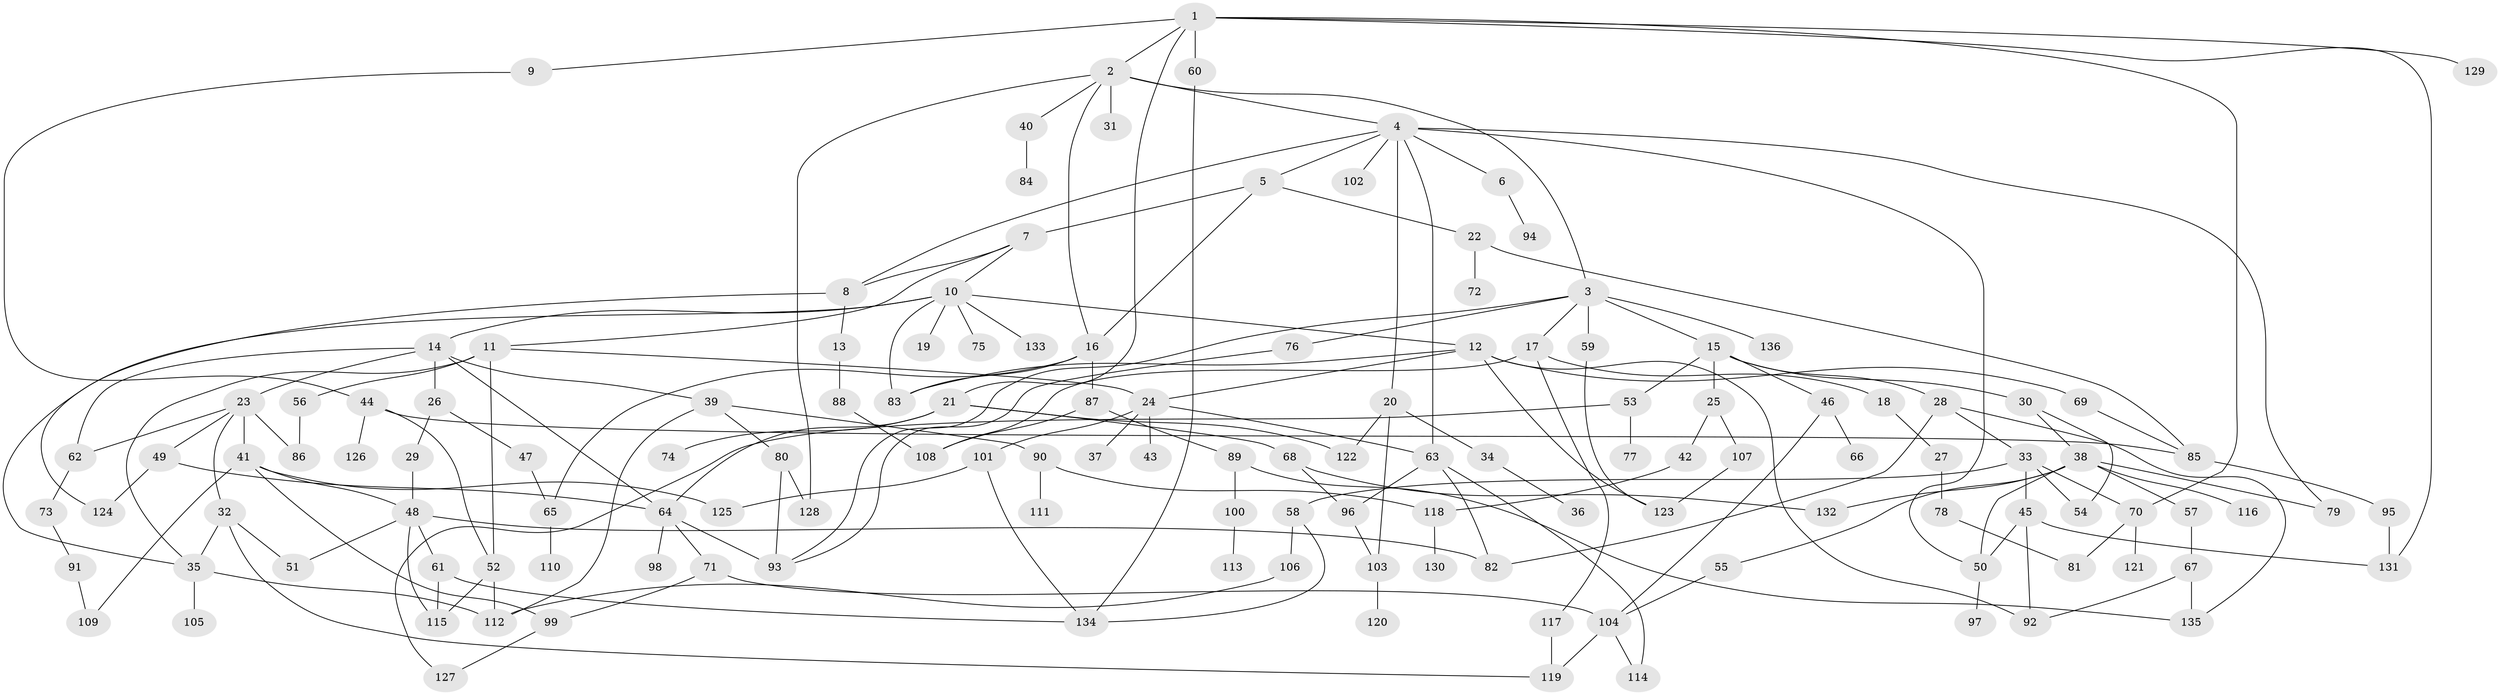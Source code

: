// coarse degree distribution, {8: 0.03409090909090909, 7: 0.07954545454545454, 5: 0.09090909090909091, 2: 0.20454545454545456, 4: 0.125, 6: 0.045454545454545456, 1: 0.22727272727272727, 9: 0.011363636363636364, 3: 0.18181818181818182}
// Generated by graph-tools (version 1.1) at 2025/41/03/06/25 10:41:25]
// undirected, 136 vertices, 198 edges
graph export_dot {
graph [start="1"]
  node [color=gray90,style=filled];
  1;
  2;
  3;
  4;
  5;
  6;
  7;
  8;
  9;
  10;
  11;
  12;
  13;
  14;
  15;
  16;
  17;
  18;
  19;
  20;
  21;
  22;
  23;
  24;
  25;
  26;
  27;
  28;
  29;
  30;
  31;
  32;
  33;
  34;
  35;
  36;
  37;
  38;
  39;
  40;
  41;
  42;
  43;
  44;
  45;
  46;
  47;
  48;
  49;
  50;
  51;
  52;
  53;
  54;
  55;
  56;
  57;
  58;
  59;
  60;
  61;
  62;
  63;
  64;
  65;
  66;
  67;
  68;
  69;
  70;
  71;
  72;
  73;
  74;
  75;
  76;
  77;
  78;
  79;
  80;
  81;
  82;
  83;
  84;
  85;
  86;
  87;
  88;
  89;
  90;
  91;
  92;
  93;
  94;
  95;
  96;
  97;
  98;
  99;
  100;
  101;
  102;
  103;
  104;
  105;
  106;
  107;
  108;
  109;
  110;
  111;
  112;
  113;
  114;
  115;
  116;
  117;
  118;
  119;
  120;
  121;
  122;
  123;
  124;
  125;
  126;
  127;
  128;
  129;
  130;
  131;
  132;
  133;
  134;
  135;
  136;
  1 -- 2;
  1 -- 9;
  1 -- 21;
  1 -- 60;
  1 -- 70;
  1 -- 129;
  1 -- 131;
  2 -- 3;
  2 -- 4;
  2 -- 31;
  2 -- 40;
  2 -- 128;
  2 -- 16;
  3 -- 15;
  3 -- 17;
  3 -- 59;
  3 -- 76;
  3 -- 136;
  3 -- 93;
  4 -- 5;
  4 -- 6;
  4 -- 20;
  4 -- 102;
  4 -- 63;
  4 -- 8;
  4 -- 79;
  4 -- 50;
  5 -- 7;
  5 -- 16;
  5 -- 22;
  6 -- 94;
  7 -- 8;
  7 -- 10;
  7 -- 11;
  8 -- 13;
  8 -- 124;
  9 -- 44;
  10 -- 12;
  10 -- 14;
  10 -- 19;
  10 -- 35;
  10 -- 75;
  10 -- 83;
  10 -- 133;
  11 -- 52;
  11 -- 56;
  11 -- 35;
  11 -- 24;
  12 -- 24;
  12 -- 69;
  12 -- 92;
  12 -- 123;
  12 -- 83;
  13 -- 88;
  14 -- 23;
  14 -- 26;
  14 -- 39;
  14 -- 64;
  14 -- 62;
  15 -- 25;
  15 -- 28;
  15 -- 30;
  15 -- 46;
  15 -- 53;
  16 -- 65;
  16 -- 87;
  16 -- 83;
  17 -- 18;
  17 -- 117;
  17 -- 108;
  18 -- 27;
  20 -- 34;
  20 -- 122;
  20 -- 103;
  21 -- 64;
  21 -- 68;
  21 -- 74;
  21 -- 122;
  22 -- 72;
  22 -- 85;
  23 -- 32;
  23 -- 41;
  23 -- 49;
  23 -- 62;
  23 -- 86;
  24 -- 37;
  24 -- 43;
  24 -- 63;
  24 -- 101;
  25 -- 42;
  25 -- 107;
  26 -- 29;
  26 -- 47;
  27 -- 78;
  28 -- 33;
  28 -- 135;
  28 -- 82;
  29 -- 48;
  30 -- 38;
  30 -- 54;
  32 -- 51;
  32 -- 119;
  32 -- 35;
  33 -- 45;
  33 -- 54;
  33 -- 58;
  33 -- 70;
  34 -- 36;
  35 -- 105;
  35 -- 112;
  38 -- 55;
  38 -- 57;
  38 -- 79;
  38 -- 116;
  38 -- 132;
  38 -- 50;
  39 -- 80;
  39 -- 90;
  39 -- 112;
  40 -- 84;
  41 -- 48;
  41 -- 99;
  41 -- 109;
  41 -- 125;
  42 -- 118;
  44 -- 126;
  44 -- 85;
  44 -- 52;
  45 -- 50;
  45 -- 92;
  45 -- 131;
  46 -- 66;
  46 -- 104;
  47 -- 65;
  48 -- 61;
  48 -- 115;
  48 -- 51;
  48 -- 82;
  49 -- 64;
  49 -- 124;
  50 -- 97;
  52 -- 115;
  52 -- 112;
  53 -- 77;
  53 -- 127;
  55 -- 104;
  56 -- 86;
  57 -- 67;
  58 -- 106;
  58 -- 134;
  59 -- 123;
  60 -- 134;
  61 -- 115;
  61 -- 134;
  62 -- 73;
  63 -- 82;
  63 -- 96;
  63 -- 114;
  64 -- 71;
  64 -- 98;
  64 -- 93;
  65 -- 110;
  67 -- 92;
  67 -- 135;
  68 -- 132;
  68 -- 96;
  69 -- 85;
  70 -- 121;
  70 -- 81;
  71 -- 99;
  71 -- 104;
  73 -- 91;
  76 -- 93;
  78 -- 81;
  80 -- 93;
  80 -- 128;
  85 -- 95;
  87 -- 89;
  87 -- 108;
  88 -- 108;
  89 -- 100;
  89 -- 135;
  90 -- 111;
  90 -- 118;
  91 -- 109;
  95 -- 131;
  96 -- 103;
  99 -- 127;
  100 -- 113;
  101 -- 125;
  101 -- 134;
  103 -- 120;
  104 -- 114;
  104 -- 119;
  106 -- 112;
  107 -- 123;
  117 -- 119;
  118 -- 130;
}
